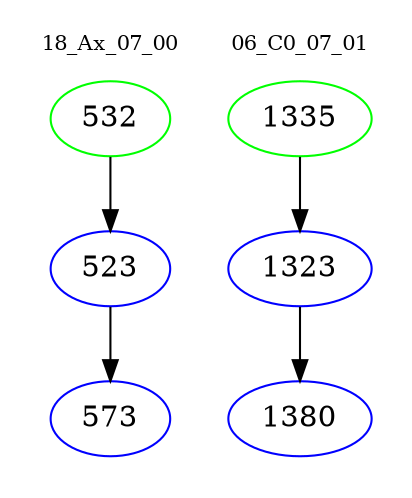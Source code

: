 digraph{
subgraph cluster_0 {
color = white
label = "18_Ax_07_00";
fontsize=10;
T0_532 [label="532", color="green"]
T0_532 -> T0_523 [color="black"]
T0_523 [label="523", color="blue"]
T0_523 -> T0_573 [color="black"]
T0_573 [label="573", color="blue"]
}
subgraph cluster_1 {
color = white
label = "06_C0_07_01";
fontsize=10;
T1_1335 [label="1335", color="green"]
T1_1335 -> T1_1323 [color="black"]
T1_1323 [label="1323", color="blue"]
T1_1323 -> T1_1380 [color="black"]
T1_1380 [label="1380", color="blue"]
}
}
